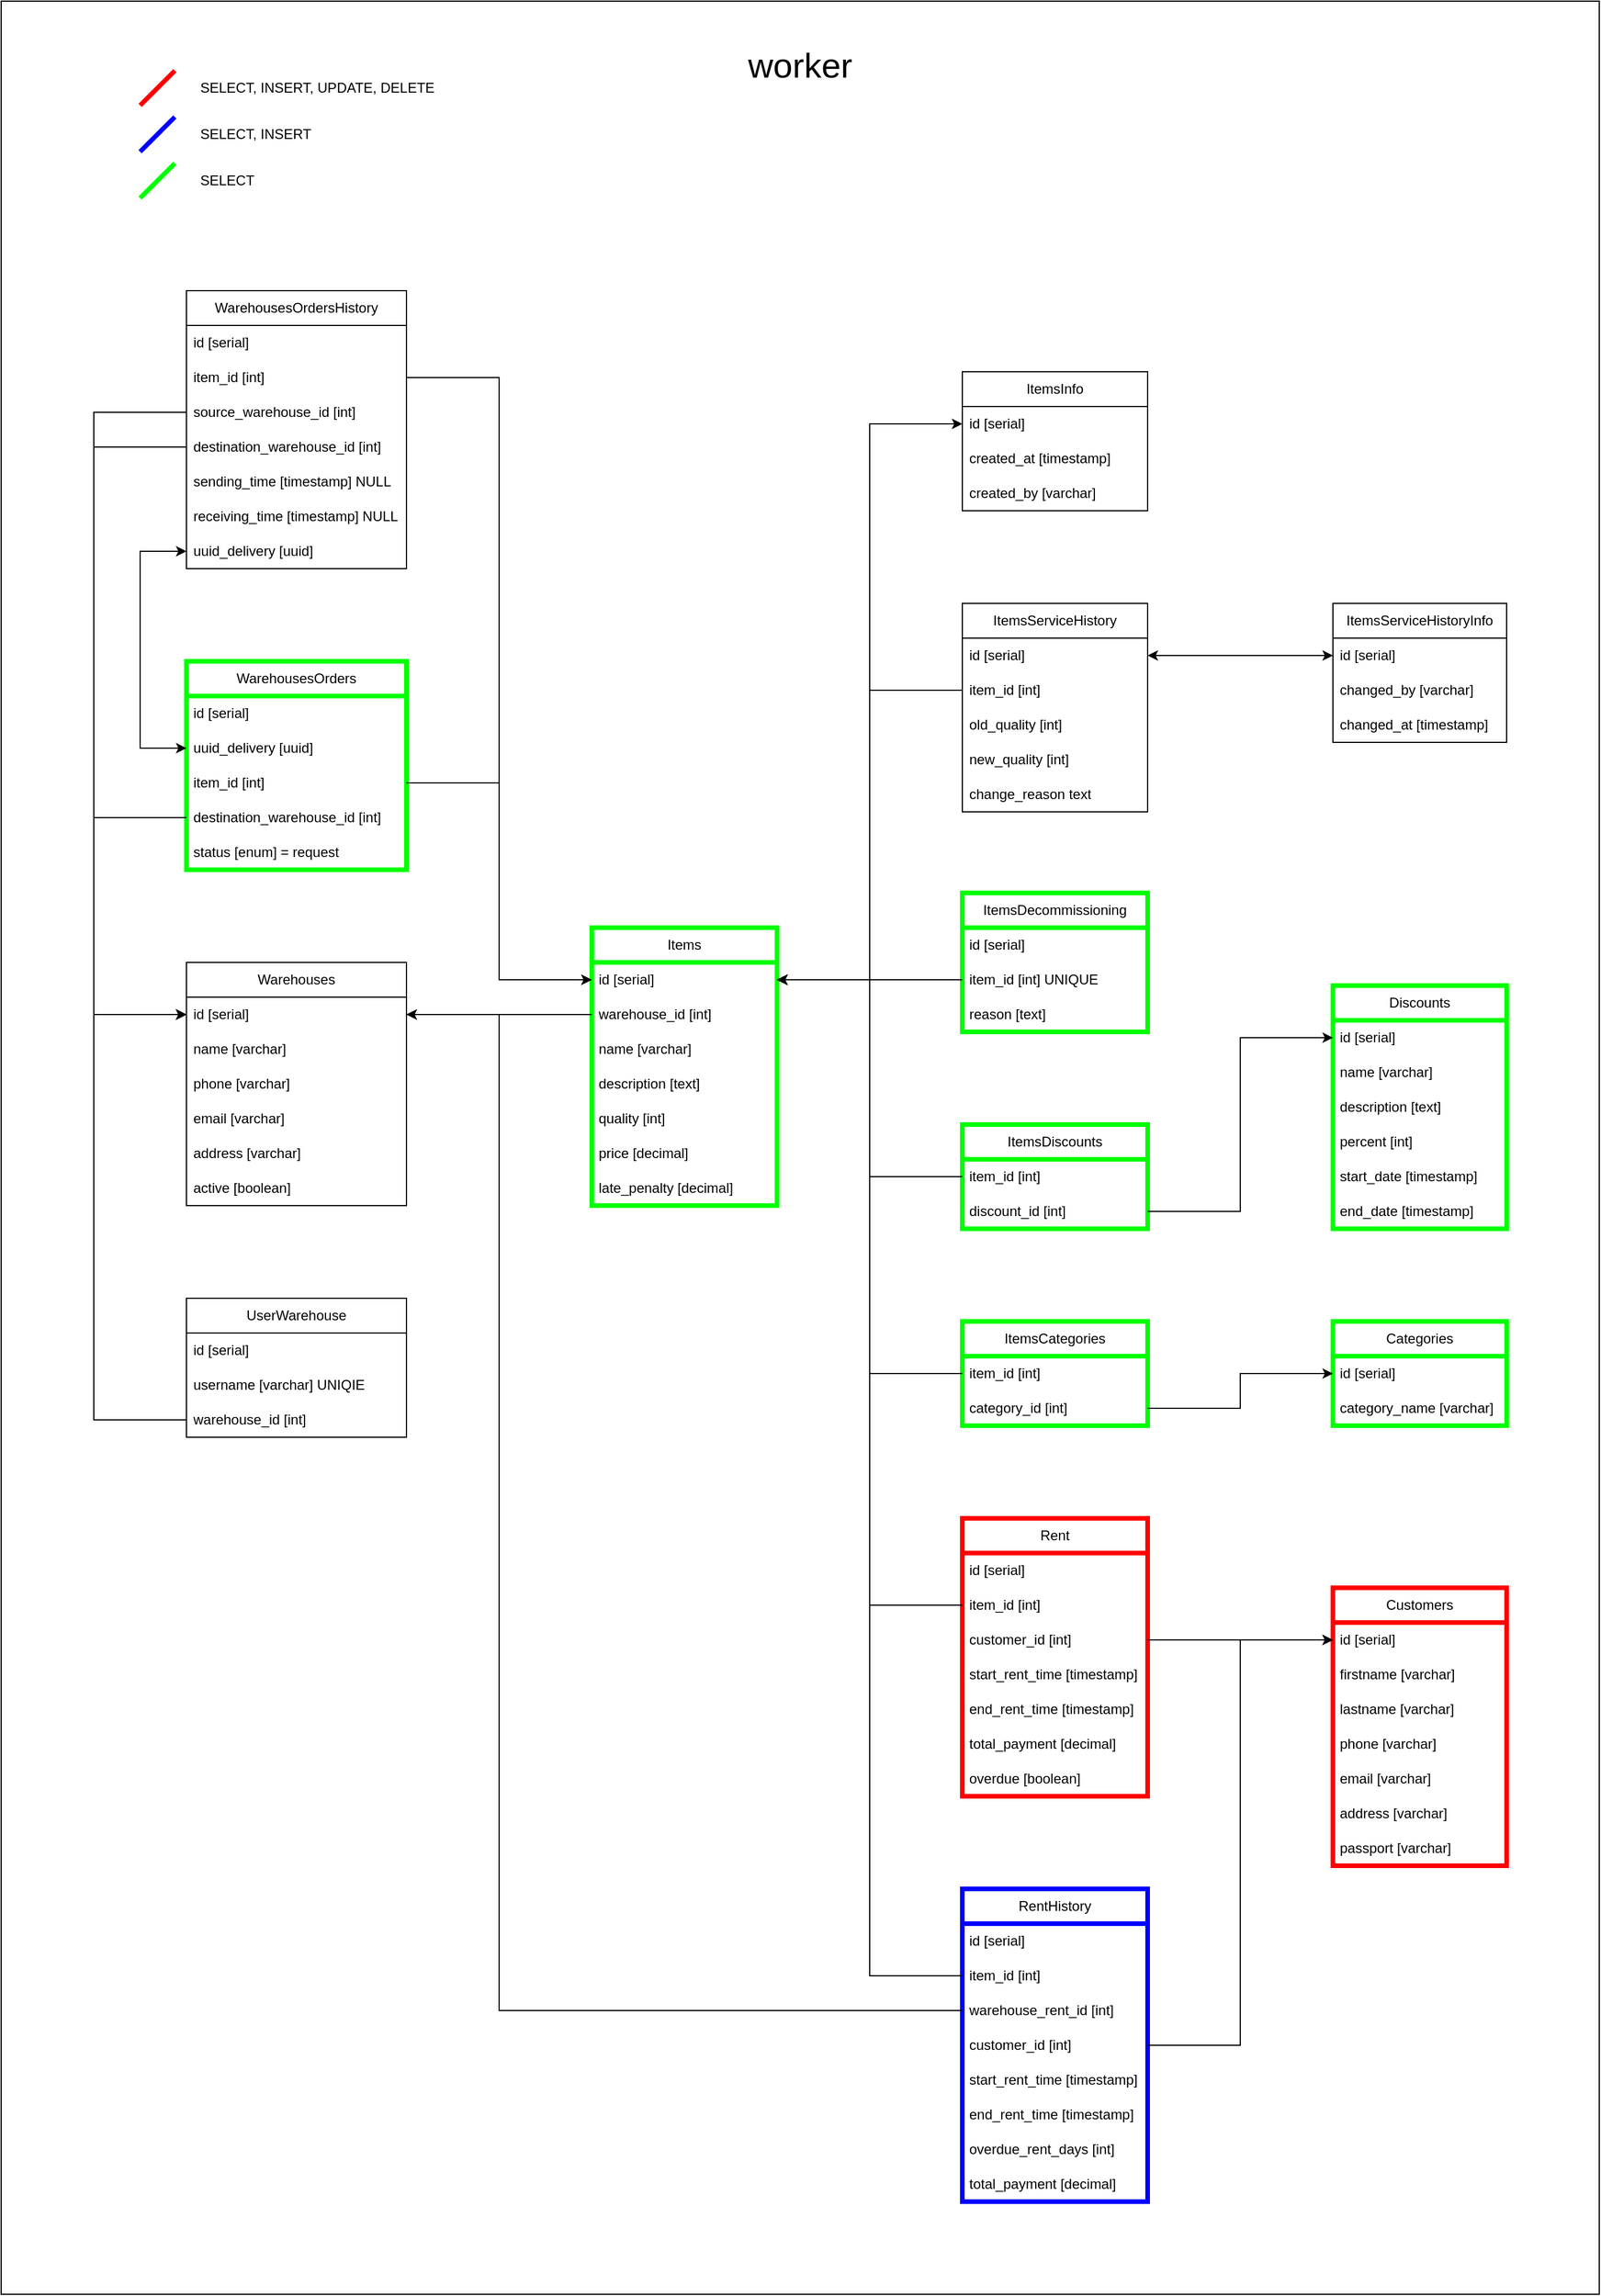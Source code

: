 <mxfile version="24.8.0">
  <diagram name="Страница — 1" id="4j5skGVOsrsPlxVMQiAT">
    <mxGraphModel dx="4412" dy="4261" grid="1" gridSize="10" guides="1" tooltips="1" connect="1" arrows="1" fold="1" page="1" pageScale="1" pageWidth="827" pageHeight="1169" math="0" shadow="0">
      <root>
        <mxCell id="0" />
        <mxCell id="1" parent="0" />
        <mxCell id="xTbCGkDFSXypvoG6kdAG-1" value="" style="rounded=0;whiteSpace=wrap;html=1;fillColor=default;" parent="1" vertex="1">
          <mxGeometry x="-380" y="-2110" width="1380" height="1980" as="geometry" />
        </mxCell>
        <mxCell id="xTbCGkDFSXypvoG6kdAG-2" value="Warehouses" style="swimlane;fontStyle=0;childLayout=stackLayout;horizontal=1;startSize=30;horizontalStack=0;resizeParent=1;resizeParentMax=0;resizeLast=0;collapsible=1;marginBottom=0;whiteSpace=wrap;html=1;" parent="1" vertex="1">
          <mxGeometry x="-220" y="-1280" width="190" height="210" as="geometry" />
        </mxCell>
        <mxCell id="xTbCGkDFSXypvoG6kdAG-3" value="id [serial]" style="text;strokeColor=none;fillColor=none;align=left;verticalAlign=middle;spacingLeft=4;spacingRight=4;overflow=hidden;points=[[0,0.5],[1,0.5]];portConstraint=eastwest;rotatable=0;whiteSpace=wrap;html=1;" parent="xTbCGkDFSXypvoG6kdAG-2" vertex="1">
          <mxGeometry y="30" width="190" height="30" as="geometry" />
        </mxCell>
        <mxCell id="xTbCGkDFSXypvoG6kdAG-4" value="name [varchar]" style="text;strokeColor=none;fillColor=none;align=left;verticalAlign=middle;spacingLeft=4;spacingRight=4;overflow=hidden;points=[[0,0.5],[1,0.5]];portConstraint=eastwest;rotatable=0;whiteSpace=wrap;html=1;" parent="xTbCGkDFSXypvoG6kdAG-2" vertex="1">
          <mxGeometry y="60" width="190" height="30" as="geometry" />
        </mxCell>
        <mxCell id="xTbCGkDFSXypvoG6kdAG-5" value="phone [varchar]" style="text;strokeColor=none;fillColor=none;align=left;verticalAlign=middle;spacingLeft=4;spacingRight=4;overflow=hidden;points=[[0,0.5],[1,0.5]];portConstraint=eastwest;rotatable=0;whiteSpace=wrap;html=1;" parent="xTbCGkDFSXypvoG6kdAG-2" vertex="1">
          <mxGeometry y="90" width="190" height="30" as="geometry" />
        </mxCell>
        <mxCell id="xTbCGkDFSXypvoG6kdAG-6" value="email [varchar]" style="text;strokeColor=none;fillColor=none;align=left;verticalAlign=middle;spacingLeft=4;spacingRight=4;overflow=hidden;points=[[0,0.5],[1,0.5]];portConstraint=eastwest;rotatable=0;whiteSpace=wrap;html=1;" parent="xTbCGkDFSXypvoG6kdAG-2" vertex="1">
          <mxGeometry y="120" width="190" height="30" as="geometry" />
        </mxCell>
        <mxCell id="xTbCGkDFSXypvoG6kdAG-7" value="address [varchar]" style="text;strokeColor=none;fillColor=none;align=left;verticalAlign=middle;spacingLeft=4;spacingRight=4;overflow=hidden;points=[[0,0.5],[1,0.5]];portConstraint=eastwest;rotatable=0;whiteSpace=wrap;html=1;" parent="xTbCGkDFSXypvoG6kdAG-2" vertex="1">
          <mxGeometry y="150" width="190" height="30" as="geometry" />
        </mxCell>
        <mxCell id="xTbCGkDFSXypvoG6kdAG-108" value="active [boolean]" style="text;strokeColor=none;fillColor=none;align=left;verticalAlign=middle;spacingLeft=4;spacingRight=4;overflow=hidden;points=[[0,0.5],[1,0.5]];portConstraint=eastwest;rotatable=0;whiteSpace=wrap;html=1;" parent="xTbCGkDFSXypvoG6kdAG-2" vertex="1">
          <mxGeometry y="180" width="190" height="30" as="geometry" />
        </mxCell>
        <mxCell id="xTbCGkDFSXypvoG6kdAG-8" value="Items" style="swimlane;fontStyle=0;childLayout=stackLayout;horizontal=1;startSize=30;horizontalStack=0;resizeParent=1;resizeParentMax=0;resizeLast=0;collapsible=1;marginBottom=0;whiteSpace=wrap;html=1;strokeWidth=4;strokeColor=#00FF00;" parent="1" vertex="1">
          <mxGeometry x="130" y="-1310" width="160" height="240" as="geometry" />
        </mxCell>
        <mxCell id="xTbCGkDFSXypvoG6kdAG-9" value="id [serial]" style="text;strokeColor=none;fillColor=none;align=left;verticalAlign=middle;spacingLeft=4;spacingRight=4;overflow=hidden;points=[[0,0.5],[1,0.5]];portConstraint=eastwest;rotatable=0;whiteSpace=wrap;html=1;" parent="xTbCGkDFSXypvoG6kdAG-8" vertex="1">
          <mxGeometry y="30" width="160" height="30" as="geometry" />
        </mxCell>
        <mxCell id="xTbCGkDFSXypvoG6kdAG-10" value="warehouse_id [int]" style="text;strokeColor=none;fillColor=none;align=left;verticalAlign=middle;spacingLeft=4;spacingRight=4;overflow=hidden;points=[[0,0.5],[1,0.5]];portConstraint=eastwest;rotatable=0;whiteSpace=wrap;html=1;" parent="xTbCGkDFSXypvoG6kdAG-8" vertex="1">
          <mxGeometry y="60" width="160" height="30" as="geometry" />
        </mxCell>
        <mxCell id="xTbCGkDFSXypvoG6kdAG-11" value="name [varchar]" style="text;strokeColor=none;fillColor=none;align=left;verticalAlign=middle;spacingLeft=4;spacingRight=4;overflow=hidden;points=[[0,0.5],[1,0.5]];portConstraint=eastwest;rotatable=0;whiteSpace=wrap;html=1;" parent="xTbCGkDFSXypvoG6kdAG-8" vertex="1">
          <mxGeometry y="90" width="160" height="30" as="geometry" />
        </mxCell>
        <mxCell id="xTbCGkDFSXypvoG6kdAG-12" value="description [text]" style="text;strokeColor=none;fillColor=none;align=left;verticalAlign=middle;spacingLeft=4;spacingRight=4;overflow=hidden;points=[[0,0.5],[1,0.5]];portConstraint=eastwest;rotatable=0;whiteSpace=wrap;html=1;" parent="xTbCGkDFSXypvoG6kdAG-8" vertex="1">
          <mxGeometry y="120" width="160" height="30" as="geometry" />
        </mxCell>
        <mxCell id="xTbCGkDFSXypvoG6kdAG-13" value="quality [int]" style="text;strokeColor=none;fillColor=none;align=left;verticalAlign=middle;spacingLeft=4;spacingRight=4;overflow=hidden;points=[[0,0.5],[1,0.5]];portConstraint=eastwest;rotatable=0;whiteSpace=wrap;html=1;" parent="xTbCGkDFSXypvoG6kdAG-8" vertex="1">
          <mxGeometry y="150" width="160" height="30" as="geometry" />
        </mxCell>
        <mxCell id="xTbCGkDFSXypvoG6kdAG-14" value="price [decimal]" style="text;strokeColor=none;fillColor=none;align=left;verticalAlign=middle;spacingLeft=4;spacingRight=4;overflow=hidden;points=[[0,0.5],[1,0.5]];portConstraint=eastwest;rotatable=0;whiteSpace=wrap;html=1;" parent="xTbCGkDFSXypvoG6kdAG-8" vertex="1">
          <mxGeometry y="180" width="160" height="30" as="geometry" />
        </mxCell>
        <mxCell id="xTbCGkDFSXypvoG6kdAG-15" value="late_penalty [decimal]" style="text;strokeColor=none;fillColor=none;align=left;verticalAlign=middle;spacingLeft=4;spacingRight=4;overflow=hidden;points=[[0,0.5],[1,0.5]];portConstraint=eastwest;rotatable=0;whiteSpace=wrap;html=1;" parent="xTbCGkDFSXypvoG6kdAG-8" vertex="1">
          <mxGeometry y="210" width="160" height="30" as="geometry" />
        </mxCell>
        <mxCell id="xTbCGkDFSXypvoG6kdAG-17" value="" style="endArrow=classic;html=1;rounded=0;exitX=0;exitY=0.5;exitDx=0;exitDy=0;entryX=1;entryY=0.5;entryDx=0;entryDy=0;" parent="1" source="xTbCGkDFSXypvoG6kdAG-10" target="xTbCGkDFSXypvoG6kdAG-3" edge="1">
          <mxGeometry width="50" height="50" relative="1" as="geometry">
            <mxPoint y="-1210" as="sourcePoint" />
            <mxPoint x="50" y="-1260" as="targetPoint" />
          </mxGeometry>
        </mxCell>
        <mxCell id="xTbCGkDFSXypvoG6kdAG-18" value="WarehousesOrders" style="swimlane;fontStyle=0;childLayout=stackLayout;horizontal=1;startSize=30;horizontalStack=0;resizeParent=1;resizeParentMax=0;resizeLast=0;collapsible=1;marginBottom=0;whiteSpace=wrap;html=1;strokeColor=#00FF00;strokeWidth=4;" parent="1" vertex="1">
          <mxGeometry x="-220" y="-1540" width="190" height="180" as="geometry" />
        </mxCell>
        <mxCell id="xTbCGkDFSXypvoG6kdAG-19" value="id [serial]" style="text;strokeColor=none;fillColor=none;align=left;verticalAlign=middle;spacingLeft=4;spacingRight=4;overflow=hidden;points=[[0,0.5],[1,0.5]];portConstraint=eastwest;rotatable=0;whiteSpace=wrap;html=1;" parent="xTbCGkDFSXypvoG6kdAG-18" vertex="1">
          <mxGeometry y="30" width="190" height="30" as="geometry" />
        </mxCell>
        <mxCell id="Byqs6ddaGFyofyGgClYy-8" value="uuid_delivery [uuid]" style="text;strokeColor=none;fillColor=none;align=left;verticalAlign=middle;spacingLeft=4;spacingRight=4;overflow=hidden;points=[[0,0.5],[1,0.5]];portConstraint=eastwest;rotatable=0;whiteSpace=wrap;html=1;" parent="xTbCGkDFSXypvoG6kdAG-18" vertex="1">
          <mxGeometry y="60" width="190" height="30" as="geometry" />
        </mxCell>
        <mxCell id="xTbCGkDFSXypvoG6kdAG-20" value="item_id [int]" style="text;strokeColor=none;fillColor=none;align=left;verticalAlign=middle;spacingLeft=4;spacingRight=4;overflow=hidden;points=[[0,0.5],[1,0.5]];portConstraint=eastwest;rotatable=0;whiteSpace=wrap;html=1;" parent="xTbCGkDFSXypvoG6kdAG-18" vertex="1">
          <mxGeometry y="90" width="190" height="30" as="geometry" />
        </mxCell>
        <mxCell id="xTbCGkDFSXypvoG6kdAG-21" value="destination_warehouse_id [int]" style="text;strokeColor=none;fillColor=none;align=left;verticalAlign=middle;spacingLeft=4;spacingRight=4;overflow=hidden;points=[[0,0.5],[1,0.5]];portConstraint=eastwest;rotatable=0;whiteSpace=wrap;html=1;" parent="xTbCGkDFSXypvoG6kdAG-18" vertex="1">
          <mxGeometry y="120" width="190" height="30" as="geometry" />
        </mxCell>
        <mxCell id="xTbCGkDFSXypvoG6kdAG-22" value="status [enum] = request" style="text;strokeColor=none;fillColor=none;align=left;verticalAlign=middle;spacingLeft=4;spacingRight=4;overflow=hidden;points=[[0,0.5],[1,0.5]];portConstraint=eastwest;rotatable=0;whiteSpace=wrap;html=1;" parent="xTbCGkDFSXypvoG6kdAG-18" vertex="1">
          <mxGeometry y="150" width="190" height="30" as="geometry" />
        </mxCell>
        <mxCell id="xTbCGkDFSXypvoG6kdAG-23" value="WarehousesOrdersHistory" style="swimlane;fontStyle=0;childLayout=stackLayout;horizontal=1;startSize=30;horizontalStack=0;resizeParent=1;resizeParentMax=0;resizeLast=0;collapsible=1;marginBottom=0;whiteSpace=wrap;html=1;swimlaneFillColor=none;strokeColor=default;strokeWidth=1;" parent="1" vertex="1">
          <mxGeometry x="-220" y="-1860" width="190" height="240" as="geometry" />
        </mxCell>
        <mxCell id="xTbCGkDFSXypvoG6kdAG-24" value="id [serial]" style="text;strokeColor=none;fillColor=none;align=left;verticalAlign=middle;spacingLeft=4;spacingRight=4;overflow=hidden;points=[[0,0.5],[1,0.5]];portConstraint=eastwest;rotatable=0;whiteSpace=wrap;html=1;" parent="xTbCGkDFSXypvoG6kdAG-23" vertex="1">
          <mxGeometry y="30" width="190" height="30" as="geometry" />
        </mxCell>
        <mxCell id="xTbCGkDFSXypvoG6kdAG-25" value="item_id [int]" style="text;strokeColor=none;fillColor=none;align=left;verticalAlign=middle;spacingLeft=4;spacingRight=4;overflow=hidden;points=[[0,0.5],[1,0.5]];portConstraint=eastwest;rotatable=0;whiteSpace=wrap;html=1;" parent="xTbCGkDFSXypvoG6kdAG-23" vertex="1">
          <mxGeometry y="60" width="190" height="30" as="geometry" />
        </mxCell>
        <mxCell id="xTbCGkDFSXypvoG6kdAG-26" value="source_warehouse_id [int]" style="text;strokeColor=none;fillColor=none;align=left;verticalAlign=middle;spacingLeft=4;spacingRight=4;overflow=hidden;points=[[0,0.5],[1,0.5]];portConstraint=eastwest;rotatable=0;whiteSpace=wrap;html=1;" parent="xTbCGkDFSXypvoG6kdAG-23" vertex="1">
          <mxGeometry y="90" width="190" height="30" as="geometry" />
        </mxCell>
        <mxCell id="xTbCGkDFSXypvoG6kdAG-27" value="destination_warehouse_id [int]" style="text;strokeColor=none;fillColor=none;align=left;verticalAlign=middle;spacingLeft=4;spacingRight=4;overflow=hidden;points=[[0,0.5],[1,0.5]];portConstraint=eastwest;rotatable=0;whiteSpace=wrap;html=1;" parent="xTbCGkDFSXypvoG6kdAG-23" vertex="1">
          <mxGeometry y="120" width="190" height="30" as="geometry" />
        </mxCell>
        <mxCell id="xTbCGkDFSXypvoG6kdAG-28" value="sending_time [timestamp] NULL" style="text;strokeColor=none;fillColor=none;align=left;verticalAlign=middle;spacingLeft=4;spacingRight=4;overflow=hidden;points=[[0,0.5],[1,0.5]];portConstraint=eastwest;rotatable=0;whiteSpace=wrap;html=1;" parent="xTbCGkDFSXypvoG6kdAG-23" vertex="1">
          <mxGeometry y="150" width="190" height="30" as="geometry" />
        </mxCell>
        <mxCell id="xTbCGkDFSXypvoG6kdAG-29" value="receiving_time [timestamp] NULL" style="text;strokeColor=none;fillColor=none;align=left;verticalAlign=middle;spacingLeft=4;spacingRight=4;overflow=hidden;points=[[0,0.5],[1,0.5]];portConstraint=eastwest;rotatable=0;whiteSpace=wrap;html=1;" parent="xTbCGkDFSXypvoG6kdAG-23" vertex="1">
          <mxGeometry y="180" width="190" height="30" as="geometry" />
        </mxCell>
        <mxCell id="Byqs6ddaGFyofyGgClYy-10" value="uuid_delivery [uuid]" style="text;strokeColor=none;fillColor=none;align=left;verticalAlign=middle;spacingLeft=4;spacingRight=4;overflow=hidden;points=[[0,0.5],[1,0.5]];portConstraint=eastwest;rotatable=0;whiteSpace=wrap;html=1;" parent="xTbCGkDFSXypvoG6kdAG-23" vertex="1">
          <mxGeometry y="210" width="190" height="30" as="geometry" />
        </mxCell>
        <mxCell id="xTbCGkDFSXypvoG6kdAG-30" value="" style="endArrow=classic;html=1;rounded=0;exitX=0;exitY=0.5;exitDx=0;exitDy=0;entryX=0;entryY=0.5;entryDx=0;entryDy=0;" parent="1" source="xTbCGkDFSXypvoG6kdAG-21" target="xTbCGkDFSXypvoG6kdAG-3" edge="1">
          <mxGeometry width="50" height="50" relative="1" as="geometry">
            <mxPoint x="-330" y="-1350" as="sourcePoint" />
            <mxPoint x="-280" y="-1400" as="targetPoint" />
            <Array as="points">
              <mxPoint x="-300" y="-1405" />
              <mxPoint x="-300" y="-1235" />
            </Array>
          </mxGeometry>
        </mxCell>
        <mxCell id="xTbCGkDFSXypvoG6kdAG-31" value="" style="endArrow=classic;html=1;rounded=0;exitX=0;exitY=0.5;exitDx=0;exitDy=0;entryX=0;entryY=0.5;entryDx=0;entryDy=0;" parent="1" source="xTbCGkDFSXypvoG6kdAG-26" target="xTbCGkDFSXypvoG6kdAG-3" edge="1">
          <mxGeometry width="50" height="50" relative="1" as="geometry">
            <mxPoint x="-390" y="-1550" as="sourcePoint" />
            <mxPoint x="-340" y="-1600" as="targetPoint" />
            <Array as="points">
              <mxPoint x="-300" y="-1755" />
              <mxPoint x="-300" y="-1235" />
            </Array>
          </mxGeometry>
        </mxCell>
        <mxCell id="xTbCGkDFSXypvoG6kdAG-32" value="" style="endArrow=classic;html=1;rounded=0;exitX=0;exitY=0.5;exitDx=0;exitDy=0;entryX=0;entryY=0.5;entryDx=0;entryDy=0;" parent="1" source="xTbCGkDFSXypvoG6kdAG-27" target="xTbCGkDFSXypvoG6kdAG-3" edge="1">
          <mxGeometry width="50" height="50" relative="1" as="geometry">
            <mxPoint x="-350" y="-1510" as="sourcePoint" />
            <mxPoint x="-300" y="-1560" as="targetPoint" />
            <Array as="points">
              <mxPoint x="-300" y="-1725" />
              <mxPoint x="-300" y="-1235" />
            </Array>
          </mxGeometry>
        </mxCell>
        <mxCell id="xTbCGkDFSXypvoG6kdAG-33" value="" style="endArrow=classic;html=1;rounded=0;exitX=1;exitY=0.5;exitDx=0;exitDy=0;entryX=0;entryY=0.5;entryDx=0;entryDy=0;" parent="1" source="xTbCGkDFSXypvoG6kdAG-20" target="xTbCGkDFSXypvoG6kdAG-9" edge="1">
          <mxGeometry width="50" height="50" relative="1" as="geometry">
            <mxPoint x="50" y="-1430" as="sourcePoint" />
            <mxPoint x="100" y="-1480" as="targetPoint" />
            <Array as="points">
              <mxPoint x="50" y="-1435" />
              <mxPoint x="50" y="-1265" />
            </Array>
          </mxGeometry>
        </mxCell>
        <mxCell id="xTbCGkDFSXypvoG6kdAG-34" value="" style="endArrow=classic;html=1;rounded=0;entryX=0;entryY=0.5;entryDx=0;entryDy=0;exitX=1;exitY=0.5;exitDx=0;exitDy=0;" parent="1" source="xTbCGkDFSXypvoG6kdAG-25" target="xTbCGkDFSXypvoG6kdAG-9" edge="1">
          <mxGeometry width="50" height="50" relative="1" as="geometry">
            <mxPoint x="50" y="-1650" as="sourcePoint" />
            <mxPoint x="100" y="-1700" as="targetPoint" />
            <Array as="points">
              <mxPoint x="50" y="-1785" />
              <mxPoint x="50" y="-1265" />
            </Array>
          </mxGeometry>
        </mxCell>
        <mxCell id="xTbCGkDFSXypvoG6kdAG-35" value="ItemsInfo" style="swimlane;fontStyle=0;childLayout=stackLayout;horizontal=1;startSize=30;horizontalStack=0;resizeParent=1;resizeParentMax=0;resizeLast=0;collapsible=1;marginBottom=0;whiteSpace=wrap;html=1;" parent="1" vertex="1">
          <mxGeometry x="450" y="-1790" width="160" height="120" as="geometry" />
        </mxCell>
        <mxCell id="xTbCGkDFSXypvoG6kdAG-36" value="id [serial]" style="text;strokeColor=none;fillColor=none;align=left;verticalAlign=middle;spacingLeft=4;spacingRight=4;overflow=hidden;points=[[0,0.5],[1,0.5]];portConstraint=eastwest;rotatable=0;whiteSpace=wrap;html=1;" parent="xTbCGkDFSXypvoG6kdAG-35" vertex="1">
          <mxGeometry y="30" width="160" height="30" as="geometry" />
        </mxCell>
        <mxCell id="xTbCGkDFSXypvoG6kdAG-37" value="created_at [timestamp]" style="text;strokeColor=none;fillColor=none;align=left;verticalAlign=middle;spacingLeft=4;spacingRight=4;overflow=hidden;points=[[0,0.5],[1,0.5]];portConstraint=eastwest;rotatable=0;whiteSpace=wrap;html=1;" parent="xTbCGkDFSXypvoG6kdAG-35" vertex="1">
          <mxGeometry y="60" width="160" height="30" as="geometry" />
        </mxCell>
        <mxCell id="xTbCGkDFSXypvoG6kdAG-38" value="created_by [varchar]" style="text;strokeColor=none;fillColor=none;align=left;verticalAlign=middle;spacingLeft=4;spacingRight=4;overflow=hidden;points=[[0,0.5],[1,0.5]];portConstraint=eastwest;rotatable=0;whiteSpace=wrap;html=1;" parent="xTbCGkDFSXypvoG6kdAG-35" vertex="1">
          <mxGeometry y="90" width="160" height="30" as="geometry" />
        </mxCell>
        <mxCell id="xTbCGkDFSXypvoG6kdAG-39" value="" style="endArrow=classic;startArrow=classic;html=1;rounded=0;exitX=1;exitY=0.5;exitDx=0;exitDy=0;entryX=0;entryY=0.5;entryDx=0;entryDy=0;" parent="1" source="xTbCGkDFSXypvoG6kdAG-9" target="xTbCGkDFSXypvoG6kdAG-36" edge="1">
          <mxGeometry width="50" height="50" relative="1" as="geometry">
            <mxPoint x="300" y="-1410" as="sourcePoint" />
            <mxPoint x="350" y="-1670" as="targetPoint" />
            <Array as="points">
              <mxPoint x="370" y="-1265" />
              <mxPoint x="370" y="-1745" />
            </Array>
          </mxGeometry>
        </mxCell>
        <mxCell id="xTbCGkDFSXypvoG6kdAG-40" value="ItemsServiceHistory" style="swimlane;fontStyle=0;childLayout=stackLayout;horizontal=1;startSize=30;horizontalStack=0;resizeParent=1;resizeParentMax=0;resizeLast=0;collapsible=1;marginBottom=0;whiteSpace=wrap;html=1;" parent="1" vertex="1">
          <mxGeometry x="450" y="-1590" width="160" height="180" as="geometry" />
        </mxCell>
        <mxCell id="xTbCGkDFSXypvoG6kdAG-41" value="id [serial]" style="text;strokeColor=none;fillColor=none;align=left;verticalAlign=middle;spacingLeft=4;spacingRight=4;overflow=hidden;points=[[0,0.5],[1,0.5]];portConstraint=eastwest;rotatable=0;whiteSpace=wrap;html=1;" parent="xTbCGkDFSXypvoG6kdAG-40" vertex="1">
          <mxGeometry y="30" width="160" height="30" as="geometry" />
        </mxCell>
        <mxCell id="xTbCGkDFSXypvoG6kdAG-42" value="item_id [int]" style="text;strokeColor=none;fillColor=none;align=left;verticalAlign=middle;spacingLeft=4;spacingRight=4;overflow=hidden;points=[[0,0.5],[1,0.5]];portConstraint=eastwest;rotatable=0;whiteSpace=wrap;html=1;" parent="xTbCGkDFSXypvoG6kdAG-40" vertex="1">
          <mxGeometry y="60" width="160" height="30" as="geometry" />
        </mxCell>
        <mxCell id="xTbCGkDFSXypvoG6kdAG-43" value="old_quality [int]" style="text;strokeColor=none;fillColor=none;align=left;verticalAlign=middle;spacingLeft=4;spacingRight=4;overflow=hidden;points=[[0,0.5],[1,0.5]];portConstraint=eastwest;rotatable=0;whiteSpace=wrap;html=1;" parent="xTbCGkDFSXypvoG6kdAG-40" vertex="1">
          <mxGeometry y="90" width="160" height="30" as="geometry" />
        </mxCell>
        <mxCell id="xTbCGkDFSXypvoG6kdAG-44" value="new&lt;span style=&quot;background-color: initial;&quot;&gt;_quality [int]&lt;/span&gt;" style="text;strokeColor=none;fillColor=none;align=left;verticalAlign=middle;spacingLeft=4;spacingRight=4;overflow=hidden;points=[[0,0.5],[1,0.5]];portConstraint=eastwest;rotatable=0;whiteSpace=wrap;html=1;" parent="xTbCGkDFSXypvoG6kdAG-40" vertex="1">
          <mxGeometry y="120" width="160" height="30" as="geometry" />
        </mxCell>
        <mxCell id="xTbCGkDFSXypvoG6kdAG-45" value="change_reason text" style="text;strokeColor=none;fillColor=none;align=left;verticalAlign=middle;spacingLeft=4;spacingRight=4;overflow=hidden;points=[[0,0.5],[1,0.5]];portConstraint=eastwest;rotatable=0;whiteSpace=wrap;html=1;" parent="xTbCGkDFSXypvoG6kdAG-40" vertex="1">
          <mxGeometry y="150" width="160" height="30" as="geometry" />
        </mxCell>
        <mxCell id="xTbCGkDFSXypvoG6kdAG-48" value="" style="endArrow=classic;html=1;rounded=0;exitX=0;exitY=0.5;exitDx=0;exitDy=0;entryX=1;entryY=0.5;entryDx=0;entryDy=0;" parent="1" source="xTbCGkDFSXypvoG6kdAG-42" target="xTbCGkDFSXypvoG6kdAG-9" edge="1">
          <mxGeometry width="50" height="50" relative="1" as="geometry">
            <mxPoint x="260" y="-1460" as="sourcePoint" />
            <mxPoint x="310" y="-1510" as="targetPoint" />
            <Array as="points">
              <mxPoint x="370" y="-1515" />
              <mxPoint x="370" y="-1265" />
            </Array>
          </mxGeometry>
        </mxCell>
        <mxCell id="xTbCGkDFSXypvoG6kdAG-49" value="ItemsCategories" style="swimlane;fontStyle=0;childLayout=stackLayout;horizontal=1;startSize=30;horizontalStack=0;resizeParent=1;resizeParentMax=0;resizeLast=0;collapsible=1;marginBottom=0;whiteSpace=wrap;html=1;strokeWidth=4;strokeColor=#00FF00;" parent="1" vertex="1">
          <mxGeometry x="450" y="-970" width="160" height="90" as="geometry" />
        </mxCell>
        <mxCell id="xTbCGkDFSXypvoG6kdAG-50" value="item_id [int]" style="text;strokeColor=none;fillColor=none;align=left;verticalAlign=middle;spacingLeft=4;spacingRight=4;overflow=hidden;points=[[0,0.5],[1,0.5]];portConstraint=eastwest;rotatable=0;whiteSpace=wrap;html=1;" parent="xTbCGkDFSXypvoG6kdAG-49" vertex="1">
          <mxGeometry y="30" width="160" height="30" as="geometry" />
        </mxCell>
        <mxCell id="xTbCGkDFSXypvoG6kdAG-51" value="category_id [int]" style="text;strokeColor=none;fillColor=none;align=left;verticalAlign=middle;spacingLeft=4;spacingRight=4;overflow=hidden;points=[[0,0.5],[1,0.5]];portConstraint=eastwest;rotatable=0;whiteSpace=wrap;html=1;" parent="xTbCGkDFSXypvoG6kdAG-49" vertex="1">
          <mxGeometry y="60" width="160" height="30" as="geometry" />
        </mxCell>
        <mxCell id="xTbCGkDFSXypvoG6kdAG-52" value="Categories" style="swimlane;fontStyle=0;childLayout=stackLayout;horizontal=1;startSize=30;horizontalStack=0;resizeParent=1;resizeParentMax=0;resizeLast=0;collapsible=1;marginBottom=0;whiteSpace=wrap;html=1;strokeWidth=4;strokeColor=#00FF00;" parent="1" vertex="1">
          <mxGeometry x="770" y="-970" width="150" height="90" as="geometry" />
        </mxCell>
        <mxCell id="xTbCGkDFSXypvoG6kdAG-53" value="id [serial]" style="text;strokeColor=none;fillColor=none;align=left;verticalAlign=middle;spacingLeft=4;spacingRight=4;overflow=hidden;points=[[0,0.5],[1,0.5]];portConstraint=eastwest;rotatable=0;whiteSpace=wrap;html=1;" parent="xTbCGkDFSXypvoG6kdAG-52" vertex="1">
          <mxGeometry y="30" width="150" height="30" as="geometry" />
        </mxCell>
        <mxCell id="xTbCGkDFSXypvoG6kdAG-54" value="category_name [varchar]" style="text;strokeColor=none;fillColor=none;align=left;verticalAlign=middle;spacingLeft=4;spacingRight=4;overflow=hidden;points=[[0,0.5],[1,0.5]];portConstraint=eastwest;rotatable=0;whiteSpace=wrap;html=1;" parent="xTbCGkDFSXypvoG6kdAG-52" vertex="1">
          <mxGeometry y="60" width="150" height="30" as="geometry" />
        </mxCell>
        <mxCell id="xTbCGkDFSXypvoG6kdAG-56" value="" style="endArrow=classic;html=1;rounded=0;entryX=0;entryY=0.5;entryDx=0;entryDy=0;exitX=1;exitY=0.5;exitDx=0;exitDy=0;" parent="1" source="xTbCGkDFSXypvoG6kdAG-51" target="xTbCGkDFSXypvoG6kdAG-53" edge="1">
          <mxGeometry width="50" height="50" relative="1" as="geometry">
            <mxPoint x="650" y="-880" as="sourcePoint" />
            <mxPoint x="700" y="-930" as="targetPoint" />
            <Array as="points">
              <mxPoint x="690" y="-895" />
              <mxPoint x="690" y="-925" />
            </Array>
          </mxGeometry>
        </mxCell>
        <mxCell id="xTbCGkDFSXypvoG6kdAG-57" value="ItemsDiscounts" style="swimlane;fontStyle=0;childLayout=stackLayout;horizontal=1;startSize=30;horizontalStack=0;resizeParent=1;resizeParentMax=0;resizeLast=0;collapsible=1;marginBottom=0;whiteSpace=wrap;html=1;strokeColor=#00FF00;strokeWidth=4;" parent="1" vertex="1">
          <mxGeometry x="450" y="-1140" width="160" height="90" as="geometry" />
        </mxCell>
        <mxCell id="xTbCGkDFSXypvoG6kdAG-58" value="item_id [int]" style="text;strokeColor=none;fillColor=none;align=left;verticalAlign=middle;spacingLeft=4;spacingRight=4;overflow=hidden;points=[[0,0.5],[1,0.5]];portConstraint=eastwest;rotatable=0;whiteSpace=wrap;html=1;" parent="xTbCGkDFSXypvoG6kdAG-57" vertex="1">
          <mxGeometry y="30" width="160" height="30" as="geometry" />
        </mxCell>
        <mxCell id="xTbCGkDFSXypvoG6kdAG-59" value="discount_id [int]" style="text;strokeColor=none;fillColor=none;align=left;verticalAlign=middle;spacingLeft=4;spacingRight=4;overflow=hidden;points=[[0,0.5],[1,0.5]];portConstraint=eastwest;rotatable=0;whiteSpace=wrap;html=1;" parent="xTbCGkDFSXypvoG6kdAG-57" vertex="1">
          <mxGeometry y="60" width="160" height="30" as="geometry" />
        </mxCell>
        <mxCell id="xTbCGkDFSXypvoG6kdAG-60" value="" style="endArrow=classic;html=1;rounded=0;entryX=1;entryY=0.5;entryDx=0;entryDy=0;exitX=0;exitY=0.5;exitDx=0;exitDy=0;" parent="1" source="xTbCGkDFSXypvoG6kdAG-58" target="xTbCGkDFSXypvoG6kdAG-9" edge="1">
          <mxGeometry width="50" height="50" relative="1" as="geometry">
            <mxPoint x="380" y="-1170" as="sourcePoint" />
            <mxPoint x="430" y="-1220" as="targetPoint" />
            <Array as="points">
              <mxPoint x="370" y="-1095" />
              <mxPoint x="370" y="-1265" />
            </Array>
          </mxGeometry>
        </mxCell>
        <mxCell id="xTbCGkDFSXypvoG6kdAG-61" value="Discounts" style="swimlane;fontStyle=0;childLayout=stackLayout;horizontal=1;startSize=30;horizontalStack=0;resizeParent=1;resizeParentMax=0;resizeLast=0;collapsible=1;marginBottom=0;whiteSpace=wrap;html=1;strokeColor=#00FF00;strokeWidth=4;" parent="1" vertex="1">
          <mxGeometry x="770" y="-1260" width="150" height="210" as="geometry" />
        </mxCell>
        <mxCell id="xTbCGkDFSXypvoG6kdAG-62" value="id [serial]" style="text;strokeColor=none;fillColor=none;align=left;verticalAlign=middle;spacingLeft=4;spacingRight=4;overflow=hidden;points=[[0,0.5],[1,0.5]];portConstraint=eastwest;rotatable=0;whiteSpace=wrap;html=1;" parent="xTbCGkDFSXypvoG6kdAG-61" vertex="1">
          <mxGeometry y="30" width="150" height="30" as="geometry" />
        </mxCell>
        <mxCell id="xTbCGkDFSXypvoG6kdAG-63" value="name [varchar]" style="text;strokeColor=none;fillColor=none;align=left;verticalAlign=middle;spacingLeft=4;spacingRight=4;overflow=hidden;points=[[0,0.5],[1,0.5]];portConstraint=eastwest;rotatable=0;whiteSpace=wrap;html=1;" parent="xTbCGkDFSXypvoG6kdAG-61" vertex="1">
          <mxGeometry y="60" width="150" height="30" as="geometry" />
        </mxCell>
        <mxCell id="yDDw1-nYmhLFV4O7bcaX-1" value="description [text]" style="text;strokeColor=none;fillColor=none;align=left;verticalAlign=middle;spacingLeft=4;spacingRight=4;overflow=hidden;points=[[0,0.5],[1,0.5]];portConstraint=eastwest;rotatable=0;whiteSpace=wrap;html=1;" parent="xTbCGkDFSXypvoG6kdAG-61" vertex="1">
          <mxGeometry y="90" width="150" height="30" as="geometry" />
        </mxCell>
        <mxCell id="xTbCGkDFSXypvoG6kdAG-64" value="percent [int]" style="text;strokeColor=none;fillColor=none;align=left;verticalAlign=middle;spacingLeft=4;spacingRight=4;overflow=hidden;points=[[0,0.5],[1,0.5]];portConstraint=eastwest;rotatable=0;whiteSpace=wrap;html=1;" parent="xTbCGkDFSXypvoG6kdAG-61" vertex="1">
          <mxGeometry y="120" width="150" height="30" as="geometry" />
        </mxCell>
        <mxCell id="xTbCGkDFSXypvoG6kdAG-65" value="start_date [timestamp]" style="text;strokeColor=none;fillColor=none;align=left;verticalAlign=middle;spacingLeft=4;spacingRight=4;overflow=hidden;points=[[0,0.5],[1,0.5]];portConstraint=eastwest;rotatable=0;whiteSpace=wrap;html=1;" parent="xTbCGkDFSXypvoG6kdAG-61" vertex="1">
          <mxGeometry y="150" width="150" height="30" as="geometry" />
        </mxCell>
        <mxCell id="xTbCGkDFSXypvoG6kdAG-66" value="end_date [timestamp]" style="text;strokeColor=none;fillColor=none;align=left;verticalAlign=middle;spacingLeft=4;spacingRight=4;overflow=hidden;points=[[0,0.5],[1,0.5]];portConstraint=eastwest;rotatable=0;whiteSpace=wrap;html=1;" parent="xTbCGkDFSXypvoG6kdAG-61" vertex="1">
          <mxGeometry y="180" width="150" height="30" as="geometry" />
        </mxCell>
        <mxCell id="xTbCGkDFSXypvoG6kdAG-67" value="&lt;span style=&quot;white-space-collapse: preserve;&quot; data-src-align=&quot;0:23&quot; class=&quot;EzKURWReUAB5oZgtQNkl&quot;&gt;ItemsDecommissioning&lt;/span&gt;" style="swimlane;fontStyle=0;childLayout=stackLayout;horizontal=1;startSize=30;horizontalStack=0;resizeParent=1;resizeParentMax=0;resizeLast=0;collapsible=1;marginBottom=0;whiteSpace=wrap;html=1;strokeColor=#00FF00;strokeWidth=4;" parent="1" vertex="1">
          <mxGeometry x="450" y="-1340" width="160" height="120" as="geometry">
            <mxRectangle x="120" y="530" width="160" height="30" as="alternateBounds" />
          </mxGeometry>
        </mxCell>
        <mxCell id="xTbCGkDFSXypvoG6kdAG-68" value="id [serial]" style="text;strokeColor=none;fillColor=none;align=left;verticalAlign=middle;spacingLeft=4;spacingRight=4;overflow=hidden;points=[[0,0.5],[1,0.5]];portConstraint=eastwest;rotatable=0;whiteSpace=wrap;html=1;" parent="xTbCGkDFSXypvoG6kdAG-67" vertex="1">
          <mxGeometry y="30" width="160" height="30" as="geometry" />
        </mxCell>
        <mxCell id="xTbCGkDFSXypvoG6kdAG-69" value="item_id [int] UNIQUE" style="text;strokeColor=none;fillColor=none;align=left;verticalAlign=middle;spacingLeft=4;spacingRight=4;overflow=hidden;points=[[0,0.5],[1,0.5]];portConstraint=eastwest;rotatable=0;whiteSpace=wrap;html=1;" parent="xTbCGkDFSXypvoG6kdAG-67" vertex="1">
          <mxGeometry y="60" width="160" height="30" as="geometry" />
        </mxCell>
        <mxCell id="xTbCGkDFSXypvoG6kdAG-70" value="reason [text]" style="text;strokeColor=none;fillColor=none;align=left;verticalAlign=middle;spacingLeft=4;spacingRight=4;overflow=hidden;points=[[0,0.5],[1,0.5]];portConstraint=eastwest;rotatable=0;whiteSpace=wrap;html=1;" parent="xTbCGkDFSXypvoG6kdAG-67" vertex="1">
          <mxGeometry y="90" width="160" height="30" as="geometry" />
        </mxCell>
        <mxCell id="xTbCGkDFSXypvoG6kdAG-71" value="" style="endArrow=classic;html=1;rounded=0;exitX=1;exitY=0.5;exitDx=0;exitDy=0;entryX=0;entryY=0.5;entryDx=0;entryDy=0;" parent="1" source="xTbCGkDFSXypvoG6kdAG-59" target="xTbCGkDFSXypvoG6kdAG-62" edge="1">
          <mxGeometry width="50" height="50" relative="1" as="geometry">
            <mxPoint x="650" y="-1080" as="sourcePoint" />
            <mxPoint x="630" y="-1150" as="targetPoint" />
            <Array as="points">
              <mxPoint x="690" y="-1065" />
              <mxPoint x="690" y="-1215" />
            </Array>
          </mxGeometry>
        </mxCell>
        <mxCell id="xTbCGkDFSXypvoG6kdAG-73" value="Rent" style="swimlane;fontStyle=0;childLayout=stackLayout;horizontal=1;startSize=30;horizontalStack=0;resizeParent=1;resizeParentMax=0;resizeLast=0;collapsible=1;marginBottom=0;whiteSpace=wrap;html=1;strokeWidth=4;strokeColor=#FF0000;" parent="1" vertex="1">
          <mxGeometry x="450" y="-800" width="160" height="240" as="geometry" />
        </mxCell>
        <mxCell id="xTbCGkDFSXypvoG6kdAG-74" value="id [serial]" style="text;strokeColor=none;fillColor=none;align=left;verticalAlign=middle;spacingLeft=4;spacingRight=4;overflow=hidden;points=[[0,0.5],[1,0.5]];portConstraint=eastwest;rotatable=0;whiteSpace=wrap;html=1;" parent="xTbCGkDFSXypvoG6kdAG-73" vertex="1">
          <mxGeometry y="30" width="160" height="30" as="geometry" />
        </mxCell>
        <mxCell id="xTbCGkDFSXypvoG6kdAG-75" value="item_id [int]" style="text;strokeColor=none;fillColor=none;align=left;verticalAlign=middle;spacingLeft=4;spacingRight=4;overflow=hidden;points=[[0,0.5],[1,0.5]];portConstraint=eastwest;rotatable=0;whiteSpace=wrap;html=1;" parent="xTbCGkDFSXypvoG6kdAG-73" vertex="1">
          <mxGeometry y="60" width="160" height="30" as="geometry" />
        </mxCell>
        <mxCell id="xTbCGkDFSXypvoG6kdAG-76" value="customer_id [int]" style="text;strokeColor=none;fillColor=none;align=left;verticalAlign=middle;spacingLeft=4;spacingRight=4;overflow=hidden;points=[[0,0.5],[1,0.5]];portConstraint=eastwest;rotatable=0;whiteSpace=wrap;html=1;" parent="xTbCGkDFSXypvoG6kdAG-73" vertex="1">
          <mxGeometry y="90" width="160" height="30" as="geometry" />
        </mxCell>
        <mxCell id="xTbCGkDFSXypvoG6kdAG-77" value="start_rent_time [timestamp]" style="text;strokeColor=none;fillColor=none;align=left;verticalAlign=middle;spacingLeft=4;spacingRight=4;overflow=hidden;points=[[0,0.5],[1,0.5]];portConstraint=eastwest;rotatable=0;whiteSpace=wrap;html=1;" parent="xTbCGkDFSXypvoG6kdAG-73" vertex="1">
          <mxGeometry y="120" width="160" height="30" as="geometry" />
        </mxCell>
        <mxCell id="xTbCGkDFSXypvoG6kdAG-78" value="end_rent_time [timestamp]" style="text;strokeColor=none;fillColor=none;align=left;verticalAlign=middle;spacingLeft=4;spacingRight=4;overflow=hidden;points=[[0,0.5],[1,0.5]];portConstraint=eastwest;rotatable=0;whiteSpace=wrap;html=1;" parent="xTbCGkDFSXypvoG6kdAG-73" vertex="1">
          <mxGeometry y="150" width="160" height="30" as="geometry" />
        </mxCell>
        <mxCell id="xTbCGkDFSXypvoG6kdAG-79" value="total_payment [decimal]" style="text;strokeColor=none;fillColor=none;align=left;verticalAlign=middle;spacingLeft=4;spacingRight=4;overflow=hidden;points=[[0,0.5],[1,0.5]];portConstraint=eastwest;rotatable=0;whiteSpace=wrap;html=1;" parent="xTbCGkDFSXypvoG6kdAG-73" vertex="1">
          <mxGeometry y="180" width="160" height="30" as="geometry" />
        </mxCell>
        <mxCell id="xTbCGkDFSXypvoG6kdAG-80" value="overdue [boolean]" style="text;strokeColor=none;fillColor=none;align=left;verticalAlign=middle;spacingLeft=4;spacingRight=4;overflow=hidden;points=[[0,0.5],[1,0.5]];portConstraint=eastwest;rotatable=0;whiteSpace=wrap;html=1;" parent="xTbCGkDFSXypvoG6kdAG-73" vertex="1">
          <mxGeometry y="210" width="160" height="30" as="geometry" />
        </mxCell>
        <mxCell id="xTbCGkDFSXypvoG6kdAG-81" value="" style="endArrow=classic;html=1;rounded=0;entryX=1;entryY=0.5;entryDx=0;entryDy=0;exitX=0;exitY=0.5;exitDx=0;exitDy=0;" parent="1" source="xTbCGkDFSXypvoG6kdAG-75" target="xTbCGkDFSXypvoG6kdAG-9" edge="1">
          <mxGeometry width="50" height="50" relative="1" as="geometry">
            <mxPoint x="250" y="-860" as="sourcePoint" />
            <mxPoint x="300" y="-910" as="targetPoint" />
            <Array as="points">
              <mxPoint x="370" y="-725" />
              <mxPoint x="370" y="-1265" />
            </Array>
          </mxGeometry>
        </mxCell>
        <mxCell id="xTbCGkDFSXypvoG6kdAG-82" value="Customers" style="swimlane;fontStyle=0;childLayout=stackLayout;horizontal=1;startSize=30;horizontalStack=0;resizeParent=1;resizeParentMax=0;resizeLast=0;collapsible=1;marginBottom=0;whiteSpace=wrap;html=1;strokeColor=#FF0000;strokeWidth=4;" parent="1" vertex="1">
          <mxGeometry x="770" y="-740" width="150" height="240" as="geometry">
            <mxRectangle x="760" y="-730" width="100" height="30" as="alternateBounds" />
          </mxGeometry>
        </mxCell>
        <mxCell id="xTbCGkDFSXypvoG6kdAG-83" value="id [serial]" style="text;strokeColor=none;fillColor=none;align=left;verticalAlign=middle;spacingLeft=4;spacingRight=4;overflow=hidden;points=[[0,0.5],[1,0.5]];portConstraint=eastwest;rotatable=0;whiteSpace=wrap;html=1;" parent="xTbCGkDFSXypvoG6kdAG-82" vertex="1">
          <mxGeometry y="30" width="150" height="30" as="geometry" />
        </mxCell>
        <mxCell id="xTbCGkDFSXypvoG6kdAG-84" value="firstname [varchar]" style="text;strokeColor=none;fillColor=none;align=left;verticalAlign=middle;spacingLeft=4;spacingRight=4;overflow=hidden;points=[[0,0.5],[1,0.5]];portConstraint=eastwest;rotatable=0;whiteSpace=wrap;html=1;" parent="xTbCGkDFSXypvoG6kdAG-82" vertex="1">
          <mxGeometry y="60" width="150" height="30" as="geometry" />
        </mxCell>
        <mxCell id="xTbCGkDFSXypvoG6kdAG-85" value="lastname [varchar]" style="text;strokeColor=none;fillColor=none;align=left;verticalAlign=middle;spacingLeft=4;spacingRight=4;overflow=hidden;points=[[0,0.5],[1,0.5]];portConstraint=eastwest;rotatable=0;whiteSpace=wrap;html=1;" parent="xTbCGkDFSXypvoG6kdAG-82" vertex="1">
          <mxGeometry y="90" width="150" height="30" as="geometry" />
        </mxCell>
        <mxCell id="xTbCGkDFSXypvoG6kdAG-86" value="phone [varchar]" style="text;strokeColor=none;fillColor=none;align=left;verticalAlign=middle;spacingLeft=4;spacingRight=4;overflow=hidden;points=[[0,0.5],[1,0.5]];portConstraint=eastwest;rotatable=0;whiteSpace=wrap;html=1;" parent="xTbCGkDFSXypvoG6kdAG-82" vertex="1">
          <mxGeometry y="120" width="150" height="30" as="geometry" />
        </mxCell>
        <mxCell id="xTbCGkDFSXypvoG6kdAG-87" value="email [varchar]" style="text;strokeColor=none;fillColor=none;align=left;verticalAlign=middle;spacingLeft=4;spacingRight=4;overflow=hidden;points=[[0,0.5],[1,0.5]];portConstraint=eastwest;rotatable=0;whiteSpace=wrap;html=1;" parent="xTbCGkDFSXypvoG6kdAG-82" vertex="1">
          <mxGeometry y="150" width="150" height="30" as="geometry" />
        </mxCell>
        <mxCell id="xTbCGkDFSXypvoG6kdAG-88" value="address [varchar]" style="text;strokeColor=none;fillColor=none;align=left;verticalAlign=middle;spacingLeft=4;spacingRight=4;overflow=hidden;points=[[0,0.5],[1,0.5]];portConstraint=eastwest;rotatable=0;whiteSpace=wrap;html=1;" parent="xTbCGkDFSXypvoG6kdAG-82" vertex="1">
          <mxGeometry y="180" width="150" height="30" as="geometry" />
        </mxCell>
        <mxCell id="xTbCGkDFSXypvoG6kdAG-89" value="passport [varchar]" style="text;strokeColor=none;fillColor=none;align=left;verticalAlign=middle;spacingLeft=4;spacingRight=4;overflow=hidden;points=[[0,0.5],[1,0.5]];portConstraint=eastwest;rotatable=0;whiteSpace=wrap;html=1;" parent="xTbCGkDFSXypvoG6kdAG-82" vertex="1">
          <mxGeometry y="210" width="150" height="30" as="geometry" />
        </mxCell>
        <mxCell id="xTbCGkDFSXypvoG6kdAG-90" value="" style="endArrow=classic;html=1;rounded=0;exitX=1;exitY=0.5;exitDx=0;exitDy=0;entryX=0;entryY=0.5;entryDx=0;entryDy=0;" parent="1" source="xTbCGkDFSXypvoG6kdAG-76" target="xTbCGkDFSXypvoG6kdAG-83" edge="1">
          <mxGeometry width="50" height="50" relative="1" as="geometry">
            <mxPoint x="680" y="-710" as="sourcePoint" />
            <mxPoint x="730" y="-760" as="targetPoint" />
            <Array as="points">
              <mxPoint x="690" y="-695" />
            </Array>
          </mxGeometry>
        </mxCell>
        <mxCell id="xTbCGkDFSXypvoG6kdAG-91" value="Rent&lt;span style=&quot;background-color: initial;&quot;&gt;History&lt;/span&gt;" style="swimlane;fontStyle=0;childLayout=stackLayout;horizontal=1;startSize=30;horizontalStack=0;resizeParent=1;resizeParentMax=0;resizeLast=0;collapsible=1;marginBottom=0;whiteSpace=wrap;html=1;strokeWidth=4;strokeColor=#0000FF;" parent="1" vertex="1">
          <mxGeometry x="450" y="-480" width="160" height="270" as="geometry" />
        </mxCell>
        <mxCell id="xTbCGkDFSXypvoG6kdAG-92" value="id [serial]" style="text;strokeColor=none;fillColor=none;align=left;verticalAlign=middle;spacingLeft=4;spacingRight=4;overflow=hidden;points=[[0,0.5],[1,0.5]];portConstraint=eastwest;rotatable=0;whiteSpace=wrap;html=1;" parent="xTbCGkDFSXypvoG6kdAG-91" vertex="1">
          <mxGeometry y="30" width="160" height="30" as="geometry" />
        </mxCell>
        <mxCell id="xTbCGkDFSXypvoG6kdAG-93" value="item_id [int]" style="text;strokeColor=none;fillColor=none;align=left;verticalAlign=middle;spacingLeft=4;spacingRight=4;overflow=hidden;points=[[0,0.5],[1,0.5]];portConstraint=eastwest;rotatable=0;whiteSpace=wrap;html=1;" parent="xTbCGkDFSXypvoG6kdAG-91" vertex="1">
          <mxGeometry y="60" width="160" height="30" as="geometry" />
        </mxCell>
        <mxCell id="xTbCGkDFSXypvoG6kdAG-106" value="warehouse_rent_id [int]" style="text;strokeColor=none;fillColor=none;align=left;verticalAlign=middle;spacingLeft=4;spacingRight=4;overflow=hidden;points=[[0,0.5],[1,0.5]];portConstraint=eastwest;rotatable=0;whiteSpace=wrap;html=1;" parent="xTbCGkDFSXypvoG6kdAG-91" vertex="1">
          <mxGeometry y="90" width="160" height="30" as="geometry" />
        </mxCell>
        <mxCell id="xTbCGkDFSXypvoG6kdAG-94" value="customer_id [int]" style="text;strokeColor=none;fillColor=none;align=left;verticalAlign=middle;spacingLeft=4;spacingRight=4;overflow=hidden;points=[[0,0.5],[1,0.5]];portConstraint=eastwest;rotatable=0;whiteSpace=wrap;html=1;" parent="xTbCGkDFSXypvoG6kdAG-91" vertex="1">
          <mxGeometry y="120" width="160" height="30" as="geometry" />
        </mxCell>
        <mxCell id="xTbCGkDFSXypvoG6kdAG-95" value="start_rent_time [timestamp]" style="text;strokeColor=none;fillColor=none;align=left;verticalAlign=middle;spacingLeft=4;spacingRight=4;overflow=hidden;points=[[0,0.5],[1,0.5]];portConstraint=eastwest;rotatable=0;whiteSpace=wrap;html=1;" parent="xTbCGkDFSXypvoG6kdAG-91" vertex="1">
          <mxGeometry y="150" width="160" height="30" as="geometry" />
        </mxCell>
        <mxCell id="xTbCGkDFSXypvoG6kdAG-96" value="end_rent_time [timestamp]" style="text;strokeColor=none;fillColor=none;align=left;verticalAlign=middle;spacingLeft=4;spacingRight=4;overflow=hidden;points=[[0,0.5],[1,0.5]];portConstraint=eastwest;rotatable=0;whiteSpace=wrap;html=1;" parent="xTbCGkDFSXypvoG6kdAG-91" vertex="1">
          <mxGeometry y="180" width="160" height="30" as="geometry" />
        </mxCell>
        <mxCell id="xTbCGkDFSXypvoG6kdAG-97" value="overdue_rent_days [int]" style="text;strokeColor=none;fillColor=none;align=left;verticalAlign=middle;spacingLeft=4;spacingRight=4;overflow=hidden;points=[[0,0.5],[1,0.5]];portConstraint=eastwest;rotatable=0;whiteSpace=wrap;html=1;" parent="xTbCGkDFSXypvoG6kdAG-91" vertex="1">
          <mxGeometry y="210" width="160" height="30" as="geometry" />
        </mxCell>
        <mxCell id="xTbCGkDFSXypvoG6kdAG-98" value="total_payment [decimal]" style="text;strokeColor=none;fillColor=none;align=left;verticalAlign=middle;spacingLeft=4;spacingRight=4;overflow=hidden;points=[[0,0.5],[1,0.5]];portConstraint=eastwest;rotatable=0;whiteSpace=wrap;html=1;" parent="xTbCGkDFSXypvoG6kdAG-91" vertex="1">
          <mxGeometry y="240" width="160" height="30" as="geometry" />
        </mxCell>
        <mxCell id="xTbCGkDFSXypvoG6kdAG-99" value="" style="endArrow=classic;html=1;rounded=0;entryX=0;entryY=0.5;entryDx=0;entryDy=0;exitX=1;exitY=0.5;exitDx=0;exitDy=0;" parent="1" source="xTbCGkDFSXypvoG6kdAG-94" target="xTbCGkDFSXypvoG6kdAG-83" edge="1">
          <mxGeometry width="50" height="50" relative="1" as="geometry">
            <mxPoint x="710" y="-540" as="sourcePoint" />
            <mxPoint x="760" y="-590" as="targetPoint" />
            <Array as="points">
              <mxPoint x="690" y="-345" />
              <mxPoint x="690" y="-695" />
            </Array>
          </mxGeometry>
        </mxCell>
        <mxCell id="xTbCGkDFSXypvoG6kdAG-100" value="" style="endArrow=classic;html=1;rounded=0;exitX=0;exitY=0.5;exitDx=0;exitDy=0;entryX=1;entryY=0.5;entryDx=0;entryDy=0;" parent="1" source="xTbCGkDFSXypvoG6kdAG-93" target="xTbCGkDFSXypvoG6kdAG-9" edge="1">
          <mxGeometry width="50" height="50" relative="1" as="geometry">
            <mxPoint x="250" y="-640" as="sourcePoint" />
            <mxPoint x="300" y="-690" as="targetPoint" />
            <Array as="points">
              <mxPoint x="370" y="-405" />
              <mxPoint x="370" y="-1265" />
            </Array>
          </mxGeometry>
        </mxCell>
        <mxCell id="xTbCGkDFSXypvoG6kdAG-101" value="ItemsServiceHistoryInfo" style="swimlane;fontStyle=0;childLayout=stackLayout;horizontal=1;startSize=30;horizontalStack=0;resizeParent=1;resizeParentMax=0;resizeLast=0;collapsible=1;marginBottom=0;whiteSpace=wrap;html=1;" parent="1" vertex="1">
          <mxGeometry x="770" y="-1590" width="150" height="120" as="geometry" />
        </mxCell>
        <mxCell id="xTbCGkDFSXypvoG6kdAG-102" value="id [serial]" style="text;strokeColor=none;fillColor=none;align=left;verticalAlign=middle;spacingLeft=4;spacingRight=4;overflow=hidden;points=[[0,0.5],[1,0.5]];portConstraint=eastwest;rotatable=0;whiteSpace=wrap;html=1;" parent="xTbCGkDFSXypvoG6kdAG-101" vertex="1">
          <mxGeometry y="30" width="150" height="30" as="geometry" />
        </mxCell>
        <mxCell id="xTbCGkDFSXypvoG6kdAG-46" value="changed_by [varchar]" style="text;strokeColor=none;fillColor=none;align=left;verticalAlign=middle;spacingLeft=4;spacingRight=4;overflow=hidden;points=[[0,0.5],[1,0.5]];portConstraint=eastwest;rotatable=0;whiteSpace=wrap;html=1;" parent="xTbCGkDFSXypvoG6kdAG-101" vertex="1">
          <mxGeometry y="60" width="150" height="30" as="geometry" />
        </mxCell>
        <mxCell id="xTbCGkDFSXypvoG6kdAG-47" value="changed_at [timestamp]" style="text;strokeColor=none;fillColor=none;align=left;verticalAlign=middle;spacingLeft=4;spacingRight=4;overflow=hidden;points=[[0,0.5],[1,0.5]];portConstraint=eastwest;rotatable=0;whiteSpace=wrap;html=1;" parent="xTbCGkDFSXypvoG6kdAG-101" vertex="1">
          <mxGeometry y="90" width="150" height="30" as="geometry" />
        </mxCell>
        <mxCell id="xTbCGkDFSXypvoG6kdAG-105" value="" style="endArrow=classic;startArrow=classic;html=1;rounded=0;exitX=1;exitY=0.5;exitDx=0;exitDy=0;entryX=0;entryY=0.5;entryDx=0;entryDy=0;" parent="1" source="xTbCGkDFSXypvoG6kdAG-41" target="xTbCGkDFSXypvoG6kdAG-102" edge="1">
          <mxGeometry width="50" height="50" relative="1" as="geometry">
            <mxPoint x="670" y="-1550" as="sourcePoint" />
            <mxPoint x="720" y="-1600" as="targetPoint" />
          </mxGeometry>
        </mxCell>
        <mxCell id="xTbCGkDFSXypvoG6kdAG-107" value="" style="endArrow=classic;html=1;rounded=0;exitX=0;exitY=0.5;exitDx=0;exitDy=0;entryX=1;entryY=0.5;entryDx=0;entryDy=0;" parent="1" source="xTbCGkDFSXypvoG6kdAG-106" target="xTbCGkDFSXypvoG6kdAG-3" edge="1">
          <mxGeometry width="50" height="50" relative="1" as="geometry">
            <mxPoint x="40" y="-530" as="sourcePoint" />
            <mxPoint x="90" y="-580" as="targetPoint" />
            <Array as="points">
              <mxPoint x="50" y="-375" />
              <mxPoint x="50" y="-1235" />
            </Array>
          </mxGeometry>
        </mxCell>
        <mxCell id="xTbCGkDFSXypvoG6kdAG-109" value="" style="endArrow=classic;html=1;rounded=0;entryX=1;entryY=0.5;entryDx=0;entryDy=0;exitX=0;exitY=0.5;exitDx=0;exitDy=0;" parent="1" source="xTbCGkDFSXypvoG6kdAG-69" target="xTbCGkDFSXypvoG6kdAG-9" edge="1">
          <mxGeometry width="50" height="50" relative="1" as="geometry">
            <mxPoint x="410" y="-1240" as="sourcePoint" />
            <mxPoint x="460" y="-1290" as="targetPoint" />
          </mxGeometry>
        </mxCell>
        <mxCell id="xTbCGkDFSXypvoG6kdAG-110" value="" style="endArrow=classic;html=1;rounded=0;exitX=0;exitY=0.5;exitDx=0;exitDy=0;entryX=1;entryY=0.5;entryDx=0;entryDy=0;" parent="1" source="xTbCGkDFSXypvoG6kdAG-50" target="xTbCGkDFSXypvoG6kdAG-9" edge="1">
          <mxGeometry width="50" height="50" relative="1" as="geometry">
            <mxPoint x="290" y="-920" as="sourcePoint" />
            <mxPoint x="340" y="-970" as="targetPoint" />
            <Array as="points">
              <mxPoint x="370" y="-925" />
              <mxPoint x="370" y="-1265" />
            </Array>
          </mxGeometry>
        </mxCell>
        <mxCell id="Byqs6ddaGFyofyGgClYy-1" value="UserWarehouse" style="swimlane;fontStyle=0;childLayout=stackLayout;horizontal=1;startSize=30;horizontalStack=0;resizeParent=1;resizeParentMax=0;resizeLast=0;collapsible=1;marginBottom=0;whiteSpace=wrap;html=1;" parent="1" vertex="1">
          <mxGeometry x="-220" y="-990" width="190" height="120" as="geometry" />
        </mxCell>
        <mxCell id="Byqs6ddaGFyofyGgClYy-7" value="id [serial]" style="text;strokeColor=none;fillColor=none;align=left;verticalAlign=middle;spacingLeft=4;spacingRight=4;overflow=hidden;points=[[0,0.5],[1,0.5]];portConstraint=eastwest;rotatable=0;whiteSpace=wrap;html=1;" parent="Byqs6ddaGFyofyGgClYy-1" vertex="1">
          <mxGeometry y="30" width="190" height="30" as="geometry" />
        </mxCell>
        <mxCell id="Byqs6ddaGFyofyGgClYy-2" value="username [varchar] UNIQIE" style="text;strokeColor=none;fillColor=none;align=left;verticalAlign=middle;spacingLeft=4;spacingRight=4;overflow=hidden;points=[[0,0.5],[1,0.5]];portConstraint=eastwest;rotatable=0;whiteSpace=wrap;html=1;" parent="Byqs6ddaGFyofyGgClYy-1" vertex="1">
          <mxGeometry y="60" width="190" height="30" as="geometry" />
        </mxCell>
        <mxCell id="Byqs6ddaGFyofyGgClYy-3" value="warehouse_id [int]" style="text;strokeColor=none;fillColor=none;align=left;verticalAlign=middle;spacingLeft=4;spacingRight=4;overflow=hidden;points=[[0,0.5],[1,0.5]];portConstraint=eastwest;rotatable=0;whiteSpace=wrap;html=1;" parent="Byqs6ddaGFyofyGgClYy-1" vertex="1">
          <mxGeometry y="90" width="190" height="30" as="geometry" />
        </mxCell>
        <mxCell id="Byqs6ddaGFyofyGgClYy-6" value="" style="endArrow=classic;html=1;rounded=0;exitX=0;exitY=0.5;exitDx=0;exitDy=0;entryX=0;entryY=0.5;entryDx=0;entryDy=0;" parent="1" source="Byqs6ddaGFyofyGgClYy-3" target="xTbCGkDFSXypvoG6kdAG-3" edge="1">
          <mxGeometry width="50" height="50" relative="1" as="geometry">
            <mxPoint x="-300" y="-1050" as="sourcePoint" />
            <mxPoint x="-250" y="-1100" as="targetPoint" />
            <Array as="points">
              <mxPoint x="-300" y="-885" />
              <mxPoint x="-300" y="-1235" />
            </Array>
          </mxGeometry>
        </mxCell>
        <mxCell id="Byqs6ddaGFyofyGgClYy-12" value="" style="endArrow=classic;startArrow=classic;html=1;rounded=0;exitX=0;exitY=0.5;exitDx=0;exitDy=0;entryX=0;entryY=0.5;entryDx=0;entryDy=0;" parent="1" source="Byqs6ddaGFyofyGgClYy-8" target="Byqs6ddaGFyofyGgClYy-10" edge="1">
          <mxGeometry width="50" height="50" relative="1" as="geometry">
            <mxPoint x="-270" y="-1550" as="sourcePoint" />
            <mxPoint x="-220" y="-1600" as="targetPoint" />
            <Array as="points">
              <mxPoint x="-260" y="-1465" />
              <mxPoint x="-260" y="-1635" />
            </Array>
          </mxGeometry>
        </mxCell>
        <mxCell id="seKx1xSVtTn4DlaKVAx5-1" value="" style="endArrow=none;html=1;rounded=0;strokeWidth=4;strokeColor=#FF0000;" edge="1" parent="1">
          <mxGeometry width="50" height="50" relative="1" as="geometry">
            <mxPoint x="-260" y="-2020" as="sourcePoint" />
            <mxPoint x="-230" y="-2050" as="targetPoint" />
          </mxGeometry>
        </mxCell>
        <mxCell id="seKx1xSVtTn4DlaKVAx5-2" value="SELECT, INSERT, UPDATE, DELETE" style="text;html=1;align=left;verticalAlign=middle;whiteSpace=wrap;rounded=0;" vertex="1" parent="1">
          <mxGeometry x="-210" y="-2050" width="230" height="30" as="geometry" />
        </mxCell>
        <mxCell id="seKx1xSVtTn4DlaKVAx5-3" value="" style="endArrow=none;html=1;rounded=0;strokeWidth=4;strokeColor=#0000FF;" edge="1" parent="1">
          <mxGeometry width="50" height="50" relative="1" as="geometry">
            <mxPoint x="-260" y="-1980" as="sourcePoint" />
            <mxPoint x="-230" y="-2010" as="targetPoint" />
          </mxGeometry>
        </mxCell>
        <mxCell id="seKx1xSVtTn4DlaKVAx5-4" value="SELECT, INSERT" style="text;html=1;align=left;verticalAlign=middle;whiteSpace=wrap;rounded=0;" vertex="1" parent="1">
          <mxGeometry x="-210" y="-2010" width="230" height="30" as="geometry" />
        </mxCell>
        <mxCell id="seKx1xSVtTn4DlaKVAx5-5" value="" style="endArrow=none;html=1;rounded=0;strokeWidth=4;strokeColor=#00FF00;" edge="1" parent="1">
          <mxGeometry width="50" height="50" relative="1" as="geometry">
            <mxPoint x="-260" y="-1940" as="sourcePoint" />
            <mxPoint x="-230" y="-1970" as="targetPoint" />
          </mxGeometry>
        </mxCell>
        <mxCell id="seKx1xSVtTn4DlaKVAx5-6" value="SELECT" style="text;html=1;align=left;verticalAlign=middle;whiteSpace=wrap;rounded=0;" vertex="1" parent="1">
          <mxGeometry x="-210" y="-1970" width="230" height="30" as="geometry" />
        </mxCell>
        <mxCell id="seKx1xSVtTn4DlaKVAx5-9" value="&lt;font style=&quot;font-size: 30px;&quot;&gt;worker&lt;/font&gt;" style="text;html=1;align=center;verticalAlign=middle;whiteSpace=wrap;rounded=0;" vertex="1" parent="1">
          <mxGeometry x="260" y="-2080" width="100" height="50" as="geometry" />
        </mxCell>
      </root>
    </mxGraphModel>
  </diagram>
</mxfile>

